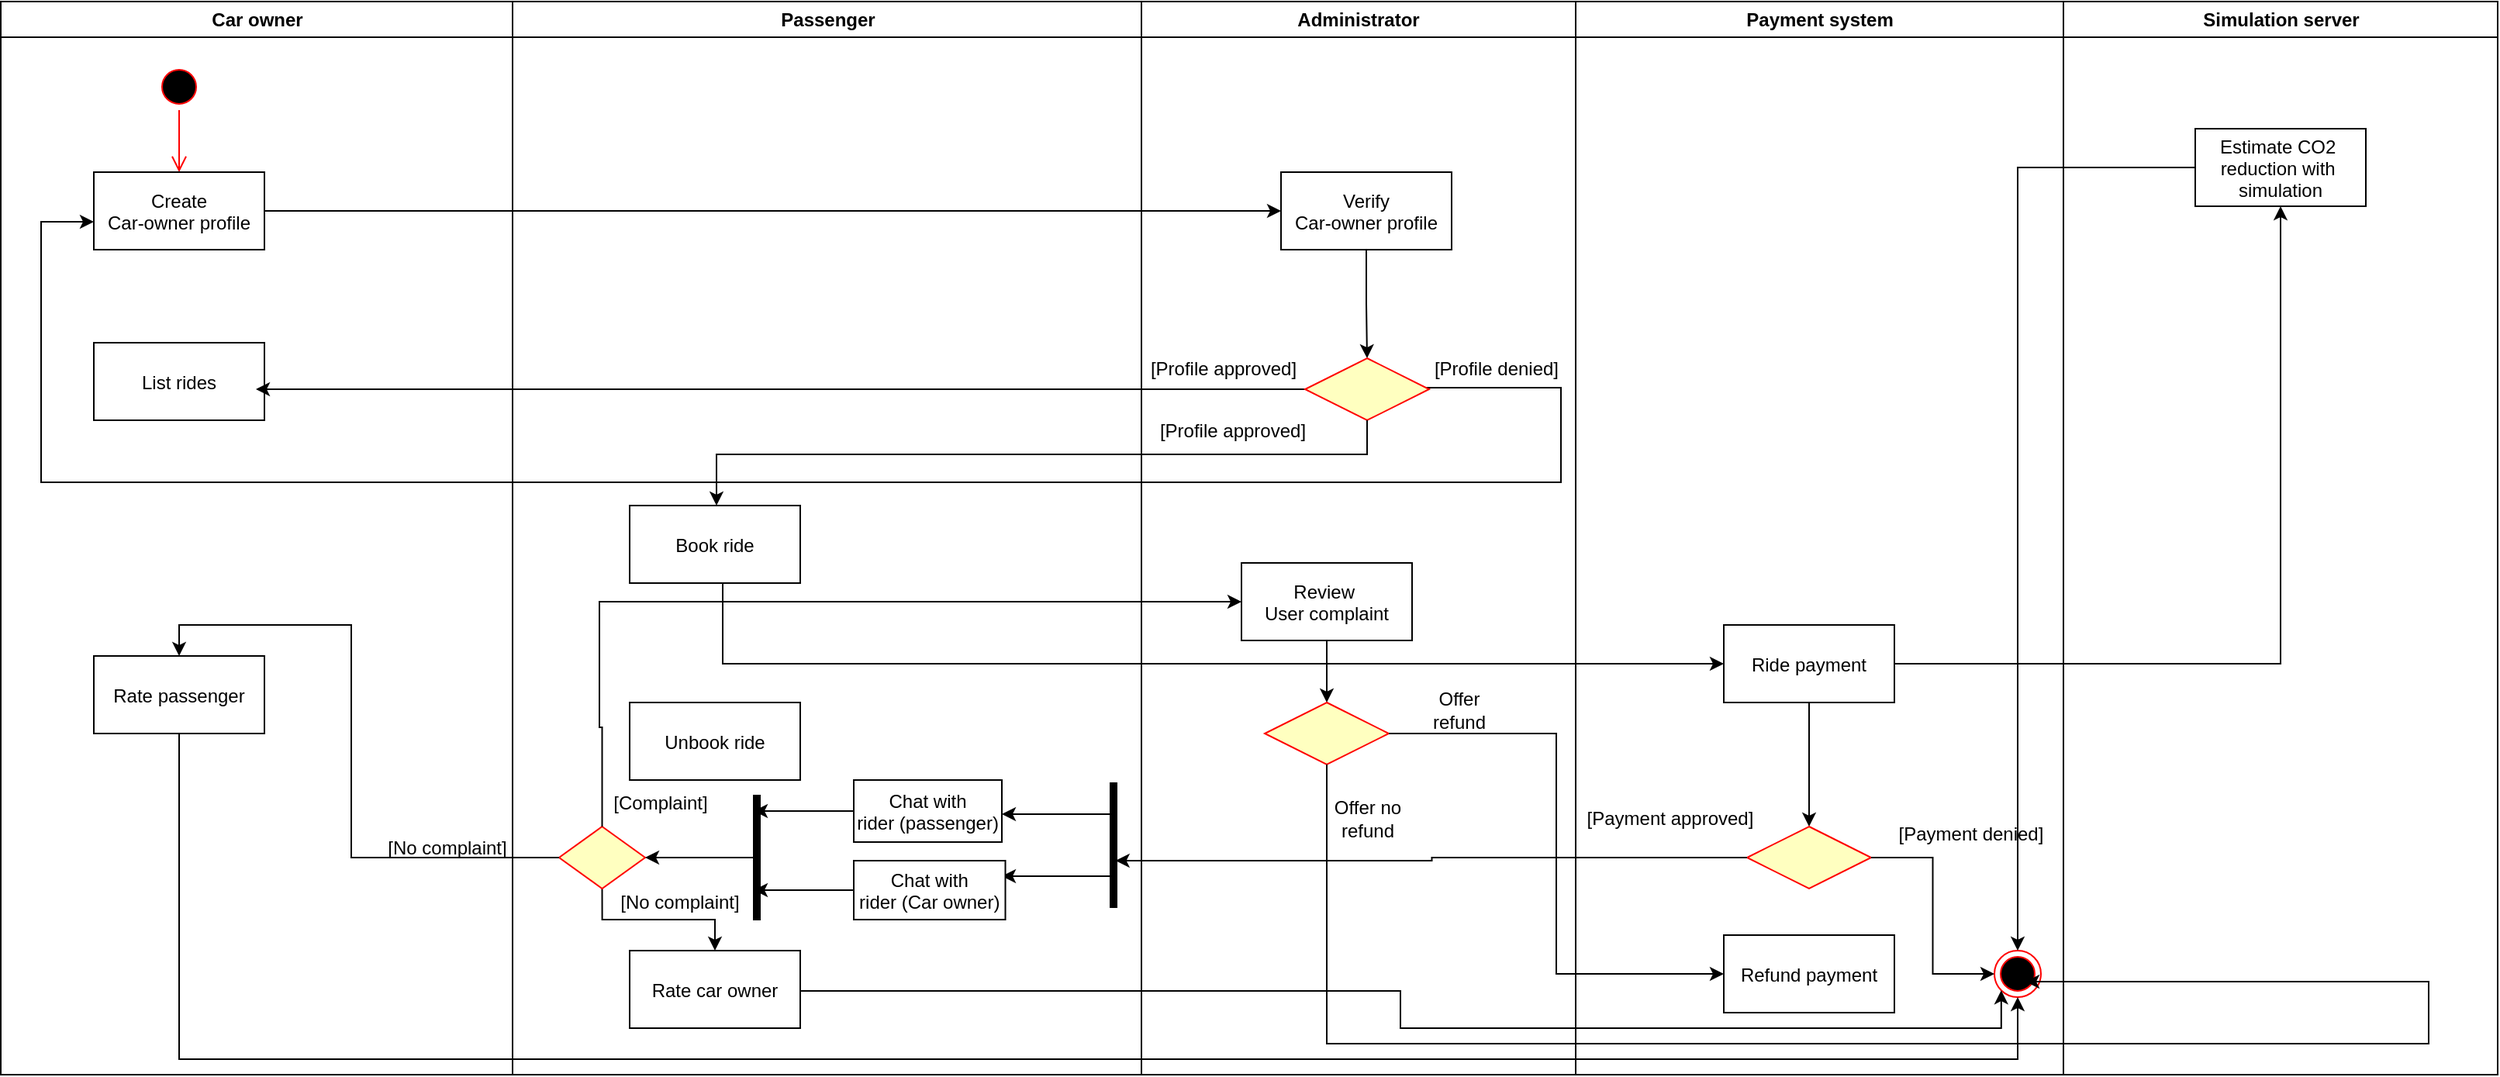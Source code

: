 <mxfile version="24.7.14">
  <diagram name="Page-1" id="e7e014a7-5840-1c2e-5031-d8a46d1fe8dd">
    <mxGraphModel dx="786" dy="475" grid="1" gridSize="10" guides="1" tooltips="1" connect="1" arrows="1" fold="1" page="1" pageScale="1" pageWidth="1169" pageHeight="826" background="none" math="0" shadow="0">
      <root>
        <mxCell id="0" />
        <mxCell id="1" parent="0" />
        <mxCell id="3" value="Passenger" style="swimlane;whiteSpace=wrap;startSize=23;" parent="1" vertex="1">
          <mxGeometry x="444.5" y="128" width="405.5" height="692" as="geometry" />
        </mxCell>
        <mxCell id="pMBLiP_Nho2F4OluPu5k-71" style="edgeStyle=elbowEdgeStyle;rounded=0;orthogonalLoop=1;jettySize=auto;html=1;entryX=0;entryY=0.5;entryDx=0;entryDy=0;" parent="3" target="pMBLiP_Nho2F4OluPu5k-73" edge="1">
          <mxGeometry relative="1" as="geometry">
            <mxPoint x="595.5" y="427" as="targetPoint" />
            <mxPoint x="135.5" y="375" as="sourcePoint" />
            <Array as="points">
              <mxPoint x="135.5" y="412" />
            </Array>
          </mxGeometry>
        </mxCell>
        <mxCell id="30" value="Book ride" style="" parent="3" vertex="1">
          <mxGeometry x="75.5" y="325" width="110" height="50" as="geometry" />
        </mxCell>
        <mxCell id="pMBLiP_Nho2F4OluPu5k-68" value="Unbook ride" style="" parent="3" vertex="1">
          <mxGeometry x="75.5" y="452" width="110" height="50" as="geometry" />
        </mxCell>
        <mxCell id="pMBLiP_Nho2F4OluPu5k-70" value="Rate car owner" style="" parent="3" vertex="1">
          <mxGeometry x="75.5" y="612" width="110" height="50" as="geometry" />
        </mxCell>
        <mxCell id="kzkmn17KLLuDVO7qfpu3-65" style="edgeStyle=orthogonalEdgeStyle;rounded=0;orthogonalLoop=1;jettySize=auto;html=1;exitX=0.5;exitY=1;exitDx=0;exitDy=0;entryX=0.5;entryY=0;entryDx=0;entryDy=0;" edge="1" parent="3" source="kzkmn17KLLuDVO7qfpu3-62" target="pMBLiP_Nho2F4OluPu5k-70">
          <mxGeometry relative="1" as="geometry">
            <mxPoint x="57.5" y="602" as="targetPoint" />
          </mxGeometry>
        </mxCell>
        <mxCell id="kzkmn17KLLuDVO7qfpu3-62" value="" style="rhombus;fillColor=#ffffc0;strokeColor=#ff0000;" vertex="1" parent="3">
          <mxGeometry x="30" y="532" width="55.5" height="40" as="geometry" />
        </mxCell>
        <mxCell id="kzkmn17KLLuDVO7qfpu3-44" style="edgeStyle=orthogonalEdgeStyle;rounded=0;orthogonalLoop=1;jettySize=auto;html=1;" edge="1" parent="3">
          <mxGeometry relative="1" as="geometry">
            <mxPoint x="315.5" y="564" as="targetPoint" />
            <mxPoint x="386" y="564" as="sourcePoint" />
            <Array as="points">
              <mxPoint x="315.5" y="564" />
              <mxPoint x="315.5" y="564" />
            </Array>
          </mxGeometry>
        </mxCell>
        <mxCell id="kzkmn17KLLuDVO7qfpu3-45" style="edgeStyle=orthogonalEdgeStyle;rounded=0;orthogonalLoop=1;jettySize=auto;html=1;" edge="1" parent="3">
          <mxGeometry relative="1" as="geometry">
            <mxPoint x="315.5" y="524" as="targetPoint" />
            <mxPoint x="386" y="524" as="sourcePoint" />
          </mxGeometry>
        </mxCell>
        <mxCell id="kzkmn17KLLuDVO7qfpu3-52" style="edgeStyle=orthogonalEdgeStyle;rounded=0;orthogonalLoop=1;jettySize=auto;html=1;" edge="1" parent="3" source="kzkmn17KLLuDVO7qfpu3-46">
          <mxGeometry relative="1" as="geometry">
            <mxPoint x="155.5" y="522" as="targetPoint" />
          </mxGeometry>
        </mxCell>
        <mxCell id="kzkmn17KLLuDVO7qfpu3-46" value="Chat with&#xa;rider (passenger)" style="" vertex="1" parent="3">
          <mxGeometry x="220" y="502" width="95.5" height="40" as="geometry" />
        </mxCell>
        <mxCell id="kzkmn17KLLuDVO7qfpu3-57" style="edgeStyle=orthogonalEdgeStyle;rounded=0;orthogonalLoop=1;jettySize=auto;html=1;" edge="1" parent="3" source="kzkmn17KLLuDVO7qfpu3-47">
          <mxGeometry relative="1" as="geometry">
            <mxPoint x="155.5" y="573" as="targetPoint" />
          </mxGeometry>
        </mxCell>
        <mxCell id="kzkmn17KLLuDVO7qfpu3-47" value="Chat with&#xa;rider (Car owner)" style="" vertex="1" parent="3">
          <mxGeometry x="220" y="554" width="97.75" height="38" as="geometry" />
        </mxCell>
        <mxCell id="kzkmn17KLLuDVO7qfpu3-61" style="edgeStyle=orthogonalEdgeStyle;rounded=0;orthogonalLoop=1;jettySize=auto;html=1;" edge="1" parent="3" source="kzkmn17KLLuDVO7qfpu3-54">
          <mxGeometry relative="1" as="geometry">
            <mxPoint x="85.5" y="552" as="targetPoint" />
          </mxGeometry>
        </mxCell>
        <mxCell id="kzkmn17KLLuDVO7qfpu3-54" value="" style="shape=rect;html=1;fillColor=strokeColor;verticalLabelPosition=bottom;verticalAlignment=top;flipH=1;" vertex="1" parent="3">
          <mxGeometry x="155.5" y="512" width="4" height="80" as="geometry" />
        </mxCell>
        <mxCell id="kzkmn17KLLuDVO7qfpu3-33" value="" style="shape=rect;html=1;fillColor=strokeColor;verticalLabelPosition=bottom;verticalAlignment=top;flipH=1;" vertex="1" parent="3">
          <mxGeometry x="385.5" y="504" width="4" height="80" as="geometry" />
        </mxCell>
        <mxCell id="kzkmn17KLLuDVO7qfpu3-68" value="[No complaint]" style="text;html=1;align=center;verticalAlign=middle;whiteSpace=wrap;rounded=0;" vertex="1" parent="3">
          <mxGeometry x="65.5" y="572" width="84.5" height="18" as="geometry" />
        </mxCell>
        <mxCell id="kzkmn17KLLuDVO7qfpu3-69" value="[Complaint]" style="text;html=1;align=center;verticalAlign=middle;whiteSpace=wrap;rounded=0;" vertex="1" parent="3">
          <mxGeometry x="65.5" y="502" width="60" height="30" as="geometry" />
        </mxCell>
        <mxCell id="2" value="Car owner" style="swimlane;whiteSpace=wrap" parent="3" vertex="1">
          <mxGeometry x="-330" width="330" height="692" as="geometry" />
        </mxCell>
        <mxCell id="5" value="" style="ellipse;shape=startState;fillColor=#000000;strokeColor=#ff0000;" parent="2" vertex="1">
          <mxGeometry x="100" y="40" width="30" height="30" as="geometry" />
        </mxCell>
        <mxCell id="6" value="" style="edgeStyle=elbowEdgeStyle;elbow=horizontal;verticalAlign=bottom;endArrow=open;endSize=8;strokeColor=#FF0000;endFill=1;rounded=0" parent="2" source="5" target="7" edge="1">
          <mxGeometry x="100" y="40" as="geometry">
            <mxPoint x="115" y="110" as="targetPoint" />
          </mxGeometry>
        </mxCell>
        <mxCell id="7" value="Create&#xa;Car-owner profile" style="" parent="2" vertex="1">
          <mxGeometry x="60" y="110" width="110" height="50" as="geometry" />
        </mxCell>
        <mxCell id="8" value="List rides" style="" parent="2" vertex="1">
          <mxGeometry x="60" y="220" width="110" height="50" as="geometry" />
        </mxCell>
        <mxCell id="pMBLiP_Nho2F4OluPu5k-53" value="Rate passenger" style="" parent="2" vertex="1">
          <mxGeometry x="60" y="422" width="110" height="50" as="geometry" />
        </mxCell>
        <mxCell id="pMBLiP_Nho2F4OluPu5k-58" style="edgeStyle=orthogonalEdgeStyle;rounded=0;orthogonalLoop=1;jettySize=auto;html=1;entryX=0.868;entryY=0.6;entryDx=0;entryDy=0;entryPerimeter=0;exitX=0;exitY=0.5;exitDx=0;exitDy=0;" parent="2" edge="1" source="21">
          <mxGeometry relative="1" as="geometry">
            <mxPoint x="674.52" y="250" as="sourcePoint" />
            <mxPoint x="164.5" y="250" as="targetPoint" />
          </mxGeometry>
        </mxCell>
        <mxCell id="kzkmn17KLLuDVO7qfpu3-67" value="[No complaint]" style="text;html=1;align=center;verticalAlign=middle;whiteSpace=wrap;rounded=0;" vertex="1" parent="2">
          <mxGeometry x="235.5" y="532" width="104.5" height="28" as="geometry" />
        </mxCell>
        <mxCell id="kzkmn17KLLuDVO7qfpu3-81" style="edgeStyle=orthogonalEdgeStyle;rounded=0;orthogonalLoop=1;jettySize=auto;html=1;entryX=0;entryY=0.5;entryDx=0;entryDy=0;exitX=1;exitY=0.5;exitDx=0;exitDy=0;" edge="1" parent="2" source="21">
          <mxGeometry relative="1" as="geometry">
            <mxPoint x="60" y="142" as="targetPoint" />
            <mxPoint x="811" y="248.5" as="sourcePoint" />
            <Array as="points">
              <mxPoint x="871" y="250" />
              <mxPoint x="871" y="249" />
              <mxPoint x="1006" y="249" />
              <mxPoint x="1006" y="310" />
              <mxPoint x="26" y="310" />
              <mxPoint x="26" y="142" />
            </Array>
          </mxGeometry>
        </mxCell>
        <mxCell id="kzkmn17KLLuDVO7qfpu3-64" style="edgeStyle=orthogonalEdgeStyle;rounded=0;orthogonalLoop=1;jettySize=auto;html=1;entryX=0.5;entryY=0;entryDx=0;entryDy=0;" edge="1" parent="3" source="kzkmn17KLLuDVO7qfpu3-62" target="pMBLiP_Nho2F4OluPu5k-53">
          <mxGeometry relative="1" as="geometry">
            <mxPoint x="-103.5" y="402" as="targetPoint" />
            <Array as="points">
              <mxPoint x="-104" y="552" />
              <mxPoint x="-104" y="402" />
              <mxPoint x="-215" y="402" />
            </Array>
          </mxGeometry>
        </mxCell>
        <mxCell id="4" value="Administrator" style="swimlane;whiteSpace=wrap;startSize=23;" parent="1" vertex="1">
          <mxGeometry x="850" y="128" width="280" height="692" as="geometry" />
        </mxCell>
        <mxCell id="kzkmn17KLLuDVO7qfpu3-72" style="edgeStyle=orthogonalEdgeStyle;rounded=0;orthogonalLoop=1;jettySize=auto;html=1;entryX=0.5;entryY=0;entryDx=0;entryDy=0;" edge="1" parent="4" source="33" target="kzkmn17KLLuDVO7qfpu3-71">
          <mxGeometry relative="1" as="geometry" />
        </mxCell>
        <mxCell id="33" value="Review &#xa;User complaint" style="" parent="4" vertex="1">
          <mxGeometry x="64.5" y="362" width="110" height="50" as="geometry" />
        </mxCell>
        <mxCell id="pMBLiP_Nho2F4OluPu5k-57" style="edgeStyle=orthogonalEdgeStyle;rounded=0;orthogonalLoop=1;jettySize=auto;html=1;entryX=0.5;entryY=0;entryDx=0;entryDy=0;" parent="4" source="pMBLiP_Nho2F4OluPu5k-54" target="21" edge="1">
          <mxGeometry relative="1" as="geometry" />
        </mxCell>
        <mxCell id="pMBLiP_Nho2F4OluPu5k-54" value="Verify&#xa;Car-owner profile" style="" parent="4" vertex="1">
          <mxGeometry x="90" y="110" width="110" height="50" as="geometry" />
        </mxCell>
        <mxCell id="21" value="" style="rhombus;fillColor=#ffffc0;strokeColor=#ff0000;" parent="4" vertex="1">
          <mxGeometry x="105.5" y="230" width="80" height="40" as="geometry" />
        </mxCell>
        <mxCell id="pMBLiP_Nho2F4OluPu5k-60" value="[Profile approved]" style="text;html=1;align=center;verticalAlign=middle;whiteSpace=wrap;rounded=0;" parent="4" vertex="1">
          <mxGeometry y="222" width="105.5" height="30" as="geometry" />
        </mxCell>
        <mxCell id="pMBLiP_Nho2F4OluPu5k-61" value="[Profile denied]" style="text;html=1;align=center;verticalAlign=middle;whiteSpace=wrap;rounded=0;" parent="4" vertex="1">
          <mxGeometry x="175.5" y="222" width="105.5" height="30" as="geometry" />
        </mxCell>
        <mxCell id="pMBLiP_Nho2F4OluPu5k-67" value="[Profile approved]" style="text;html=1;align=center;verticalAlign=middle;whiteSpace=wrap;rounded=0;" parent="4" vertex="1">
          <mxGeometry x="5.5" y="262" width="105.5" height="30" as="geometry" />
        </mxCell>
        <mxCell id="kzkmn17KLLuDVO7qfpu3-71" value="" style="rhombus;fillColor=#ffffc0;strokeColor=#ff0000;" vertex="1" parent="4">
          <mxGeometry x="79.5" y="452" width="80" height="40" as="geometry" />
        </mxCell>
        <mxCell id="kzkmn17KLLuDVO7qfpu3-75" value="Offer refund" style="text;html=1;align=center;verticalAlign=middle;whiteSpace=wrap;rounded=0;" vertex="1" parent="4">
          <mxGeometry x="174.5" y="442" width="60" height="30" as="geometry" />
        </mxCell>
        <mxCell id="kzkmn17KLLuDVO7qfpu3-77" value="Offer no&lt;div&gt;refund&lt;/div&gt;" style="text;html=1;align=center;verticalAlign=middle;whiteSpace=wrap;rounded=0;" vertex="1" parent="4">
          <mxGeometry x="115.5" y="512" width="60" height="30" as="geometry" />
        </mxCell>
        <mxCell id="pMBLiP_Nho2F4OluPu5k-41" value="Payment system" style="swimlane;whiteSpace=wrap;startSize=23;" parent="1" vertex="1">
          <mxGeometry x="1130" y="128" width="314.5" height="692" as="geometry" />
        </mxCell>
        <mxCell id="pMBLiP_Nho2F4OluPu5k-74" style="edgeStyle=orthogonalEdgeStyle;rounded=0;orthogonalLoop=1;jettySize=auto;html=1;" parent="pMBLiP_Nho2F4OluPu5k-41" source="pMBLiP_Nho2F4OluPu5k-73" edge="1">
          <mxGeometry relative="1" as="geometry">
            <mxPoint x="150.5" y="532" as="targetPoint" />
          </mxGeometry>
        </mxCell>
        <mxCell id="pMBLiP_Nho2F4OluPu5k-73" value="Ride payment" style="" parent="pMBLiP_Nho2F4OluPu5k-41" vertex="1">
          <mxGeometry x="95.5" y="402" width="110" height="50" as="geometry" />
        </mxCell>
        <mxCell id="pMBLiP_Nho2F4OluPu5k-75" value="" style="rhombus;fillColor=#ffffc0;strokeColor=#ff0000;" parent="pMBLiP_Nho2F4OluPu5k-41" vertex="1">
          <mxGeometry x="110.5" y="532" width="80" height="40" as="geometry" />
        </mxCell>
        <mxCell id="pMBLiP_Nho2F4OluPu5k-79" value="[Payment approved]" style="text;html=1;align=center;verticalAlign=middle;whiteSpace=wrap;rounded=0;" parent="pMBLiP_Nho2F4OluPu5k-41" vertex="1">
          <mxGeometry x="-14.5" y="512" width="150" height="30" as="geometry" />
        </mxCell>
        <mxCell id="pMBLiP_Nho2F4OluPu5k-81" value="[Payment denied]" style="text;html=1;align=center;verticalAlign=middle;whiteSpace=wrap;rounded=0;" parent="pMBLiP_Nho2F4OluPu5k-41" vertex="1">
          <mxGeometry x="180" y="522" width="150" height="30" as="geometry" />
        </mxCell>
        <mxCell id="pMBLiP_Nho2F4OluPu5k-82" value="Refund payment" style="" parent="pMBLiP_Nho2F4OluPu5k-41" vertex="1">
          <mxGeometry x="95.5" y="602" width="110" height="50" as="geometry" />
        </mxCell>
        <mxCell id="pMBLiP_Nho2F4OluPu5k-51" value="" style="ellipse;shape=endState;fillColor=#000000;strokeColor=#ff0000" parent="pMBLiP_Nho2F4OluPu5k-41" vertex="1">
          <mxGeometry x="270" y="612" width="30" height="30" as="geometry" />
        </mxCell>
        <mxCell id="pMBLiP_Nho2F4OluPu5k-80" style="edgeStyle=orthogonalEdgeStyle;rounded=0;orthogonalLoop=1;jettySize=auto;html=1;entryX=0;entryY=0.5;entryDx=0;entryDy=0;" parent="pMBLiP_Nho2F4OluPu5k-41" source="pMBLiP_Nho2F4OluPu5k-75" edge="1" target="pMBLiP_Nho2F4OluPu5k-51">
          <mxGeometry relative="1" as="geometry">
            <mxPoint x="265.5" y="552" as="targetPoint" />
          </mxGeometry>
        </mxCell>
        <mxCell id="pMBLiP_Nho2F4OluPu5k-47" value="Simulation server" style="swimlane;whiteSpace=wrap;startSize=23;" parent="1" vertex="1">
          <mxGeometry x="1444.5" y="128" width="280" height="692" as="geometry" />
        </mxCell>
        <mxCell id="rcudk_nzSlbvQskCSMdP-38" value="Estimate CO2 &#xa;reduction with &#xa;simulation" style="" parent="pMBLiP_Nho2F4OluPu5k-47" vertex="1">
          <mxGeometry x="85" y="82" width="110" height="50" as="geometry" />
        </mxCell>
        <mxCell id="pMBLiP_Nho2F4OluPu5k-56" style="edgeStyle=orthogonalEdgeStyle;rounded=0;orthogonalLoop=1;jettySize=auto;html=1;entryX=0;entryY=0.5;entryDx=0;entryDy=0;" parent="1" source="7" target="pMBLiP_Nho2F4OluPu5k-54" edge="1">
          <mxGeometry relative="1" as="geometry" />
        </mxCell>
        <mxCell id="kzkmn17KLLuDVO7qfpu3-63" style="edgeStyle=orthogonalEdgeStyle;rounded=0;orthogonalLoop=1;jettySize=auto;html=1;entryX=0.167;entryY=0.625;entryDx=0;entryDy=0;entryPerimeter=0;" edge="1" parent="1" source="pMBLiP_Nho2F4OluPu5k-75" target="kzkmn17KLLuDVO7qfpu3-33">
          <mxGeometry relative="1" as="geometry" />
        </mxCell>
        <mxCell id="kzkmn17KLLuDVO7qfpu3-66" style="edgeStyle=orthogonalEdgeStyle;rounded=0;orthogonalLoop=1;jettySize=auto;html=1;entryX=0;entryY=0.5;entryDx=0;entryDy=0;" edge="1" parent="1" source="kzkmn17KLLuDVO7qfpu3-62" target="33">
          <mxGeometry relative="1" as="geometry">
            <mxPoint x="500" y="530" as="targetPoint" />
            <Array as="points">
              <mxPoint x="502.5" y="596" />
              <mxPoint x="500.5" y="596" />
              <mxPoint x="500.5" y="515" />
            </Array>
          </mxGeometry>
        </mxCell>
        <mxCell id="pMBLiP_Nho2F4OluPu5k-64" style="edgeStyle=orthogonalEdgeStyle;rounded=0;orthogonalLoop=1;jettySize=auto;html=1;exitX=0.5;exitY=1;exitDx=0;exitDy=0;" parent="1" target="30" edge="1" source="21">
          <mxGeometry relative="1" as="geometry">
            <mxPoint x="640" y="450" as="targetPoint" />
            <mxPoint x="990" y="420" as="sourcePoint" />
            <Array as="points">
              <mxPoint x="996" y="420" />
              <mxPoint x="576" y="420" />
            </Array>
          </mxGeometry>
        </mxCell>
        <mxCell id="kzkmn17KLLuDVO7qfpu3-73" style="edgeStyle=orthogonalEdgeStyle;rounded=0;orthogonalLoop=1;jettySize=auto;html=1;entryX=0;entryY=0.5;entryDx=0;entryDy=0;" edge="1" parent="1" source="kzkmn17KLLuDVO7qfpu3-71" target="pMBLiP_Nho2F4OluPu5k-82">
          <mxGeometry relative="1" as="geometry">
            <mxPoint x="970" y="760" as="targetPoint" />
          </mxGeometry>
        </mxCell>
        <mxCell id="kzkmn17KLLuDVO7qfpu3-79" style="edgeStyle=orthogonalEdgeStyle;rounded=0;orthogonalLoop=1;jettySize=auto;html=1;entryX=0.5;entryY=1;entryDx=0;entryDy=0;" edge="1" parent="1" source="pMBLiP_Nho2F4OluPu5k-73" target="rcudk_nzSlbvQskCSMdP-38">
          <mxGeometry relative="1" as="geometry">
            <mxPoint x="1590" y="555" as="targetPoint" />
          </mxGeometry>
        </mxCell>
        <mxCell id="kzkmn17KLLuDVO7qfpu3-76" style="edgeStyle=orthogonalEdgeStyle;rounded=0;orthogonalLoop=1;jettySize=auto;html=1;entryX=0.667;entryY=0.667;entryDx=0;entryDy=0;entryPerimeter=0;" edge="1" parent="1" source="kzkmn17KLLuDVO7qfpu3-71" target="pMBLiP_Nho2F4OluPu5k-51">
          <mxGeometry relative="1" as="geometry">
            <mxPoint x="970" y="780" as="targetPoint" />
            <Array as="points">
              <mxPoint x="970" y="800" />
              <mxPoint x="1680" y="800" />
            </Array>
          </mxGeometry>
        </mxCell>
        <mxCell id="kzkmn17KLLuDVO7qfpu3-80" style="edgeStyle=orthogonalEdgeStyle;rounded=0;orthogonalLoop=1;jettySize=auto;html=1;entryX=0.5;entryY=0;entryDx=0;entryDy=0;" edge="1" parent="1" source="rcudk_nzSlbvQskCSMdP-38" target="pMBLiP_Nho2F4OluPu5k-51">
          <mxGeometry relative="1" as="geometry">
            <mxPoint x="1680" y="660" as="targetPoint" />
          </mxGeometry>
        </mxCell>
        <mxCell id="kzkmn17KLLuDVO7qfpu3-85" style="edgeStyle=orthogonalEdgeStyle;rounded=0;orthogonalLoop=1;jettySize=auto;html=1;entryX=0.5;entryY=1;entryDx=0;entryDy=0;" edge="1" parent="1" source="pMBLiP_Nho2F4OluPu5k-53" target="pMBLiP_Nho2F4OluPu5k-51">
          <mxGeometry relative="1" as="geometry">
            <mxPoint x="750" y="790" as="targetPoint" />
            <Array as="points">
              <mxPoint x="230" y="810" />
              <mxPoint x="1415" y="810" />
            </Array>
          </mxGeometry>
        </mxCell>
        <mxCell id="kzkmn17KLLuDVO7qfpu3-87" style="edgeStyle=orthogonalEdgeStyle;rounded=0;orthogonalLoop=1;jettySize=auto;html=1;entryX=0;entryY=1;entryDx=0;entryDy=0;" edge="1" parent="1" source="pMBLiP_Nho2F4OluPu5k-70" target="pMBLiP_Nho2F4OluPu5k-51">
          <mxGeometry relative="1" as="geometry">
            <Array as="points">
              <mxPoint x="1017" y="766" />
              <mxPoint x="1017" y="790" />
              <mxPoint x="1404" y="790" />
            </Array>
          </mxGeometry>
        </mxCell>
      </root>
    </mxGraphModel>
  </diagram>
</mxfile>
